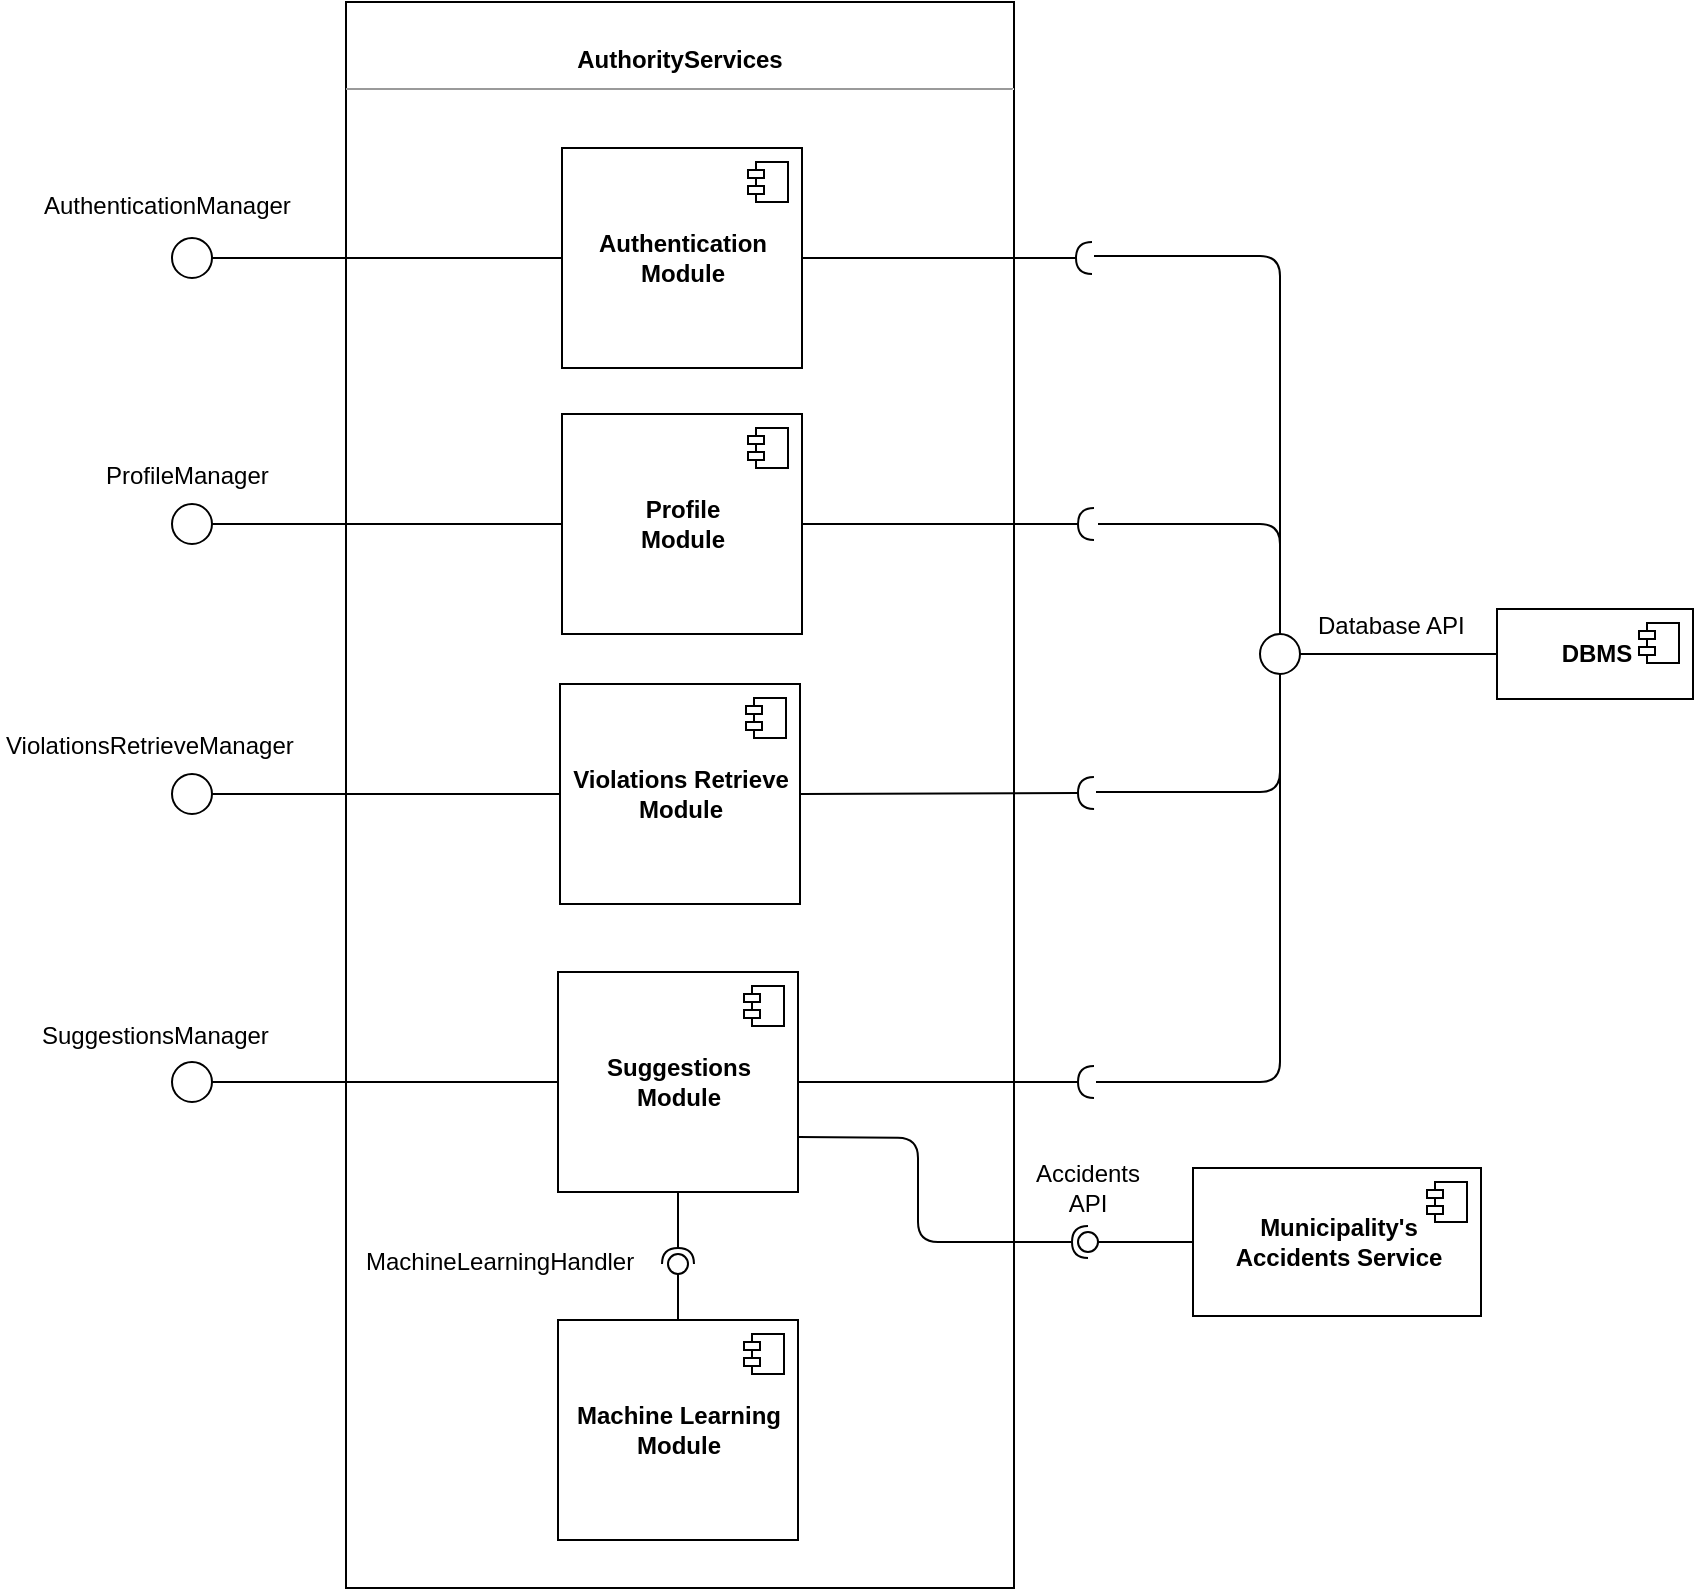 <mxfile version="12.3.2" type="device" pages="1"><diagram id="V_Z0j45es7W_eDkyF3mq" name="Page-1"><mxGraphModel dx="1086" dy="806" grid="0" gridSize="10" guides="1" tooltips="1" connect="1" arrows="1" fold="1" page="1" pageScale="1" pageWidth="827" pageHeight="1169" math="0" shadow="0"><root><mxCell id="0"/><mxCell id="1" parent="0"/><mxCell id="rL7GKfRHslyZWVEl4GQ7-12" value="&lt;p style=&quot;margin: 0px ; margin-top: 4px ; text-align: center&quot;&gt;&lt;b&gt;&lt;br&gt;&lt;/b&gt;&lt;/p&gt;&lt;p style=&quot;margin: 0px ; margin-top: 4px ; text-align: center&quot;&gt;&lt;b&gt;AuthorityServices&lt;/b&gt;&lt;br&gt;&lt;/p&gt;&lt;hr size=&quot;1&quot;&gt;&lt;p style=&quot;margin: 0px ; margin-left: 4px&quot;&gt;&lt;br&gt;&lt;/p&gt;" style="verticalAlign=top;align=left;overflow=fill;fontSize=12;fontFamily=Helvetica;html=1;" parent="1" vertex="1"><mxGeometry x="307" y="34" width="334" height="793" as="geometry"/></mxCell><mxCell id="rL7GKfRHslyZWVEl4GQ7-18" value="&lt;b&gt;Profile&lt;br&gt;Module&lt;br&gt;&lt;/b&gt;" style="html=1;" parent="1" vertex="1"><mxGeometry x="415" y="240" width="120" height="110" as="geometry"/></mxCell><mxCell id="rL7GKfRHslyZWVEl4GQ7-19" value="" style="shape=component;jettyWidth=8;jettyHeight=4;" parent="rL7GKfRHslyZWVEl4GQ7-18" vertex="1"><mxGeometry x="1" width="20" height="20" relative="1" as="geometry"><mxPoint x="-27" y="7" as="offset"/></mxGeometry></mxCell><mxCell id="rL7GKfRHslyZWVEl4GQ7-23" value="" style="edgeStyle=orthogonalEdgeStyle;rounded=0;orthogonalLoop=1;jettySize=auto;html=1;endArrow=none;endFill=0;exitX=1;exitY=0.5;exitDx=0;exitDy=0;exitPerimeter=0;" parent="1" source="rL7GKfRHslyZWVEl4GQ7-21" target="rL7GKfRHslyZWVEl4GQ7-16" edge="1"><mxGeometry relative="1" as="geometry"><mxPoint x="350" y="150.143" as="sourcePoint"/><mxPoint x="415" y="150" as="targetPoint"/><Array as="points"/></mxGeometry></mxCell><mxCell id="rL7GKfRHslyZWVEl4GQ7-21" value="" style="verticalLabelPosition=bottom;verticalAlign=top;html=1;strokeWidth=1;shape=mxgraph.flowchart.on-page_reference;fillColor=none;strokeColor=#000000;" parent="1" vertex="1"><mxGeometry x="220" y="152" width="20" height="20" as="geometry"/></mxCell><mxCell id="rL7GKfRHslyZWVEl4GQ7-39" value="" style="edgeStyle=orthogonalEdgeStyle;rounded=0;orthogonalLoop=1;jettySize=auto;html=1;endArrow=none;endFill=0;" parent="1" source="rL7GKfRHslyZWVEl4GQ7-37" target="rL7GKfRHslyZWVEl4GQ7-18" edge="1"><mxGeometry relative="1" as="geometry"><mxPoint x="320" y="425" as="targetPoint"/></mxGeometry></mxCell><mxCell id="rL7GKfRHslyZWVEl4GQ7-37" value="" style="verticalLabelPosition=bottom;verticalAlign=top;html=1;strokeWidth=1;shape=mxgraph.flowchart.on-page_reference;fillColor=none;strokeColor=#000000;" parent="1" vertex="1"><mxGeometry x="220" y="285" width="20" height="20" as="geometry"/></mxCell><mxCell id="rL7GKfRHslyZWVEl4GQ7-16" value="&lt;b&gt;Authentication&lt;br&gt;Module&lt;/b&gt;" style="html=1;" parent="1" vertex="1"><mxGeometry x="415" y="107" width="120" height="110" as="geometry"/></mxCell><mxCell id="rL7GKfRHslyZWVEl4GQ7-17" value="" style="shape=component;jettyWidth=8;jettyHeight=4;" parent="rL7GKfRHslyZWVEl4GQ7-16" vertex="1"><mxGeometry x="1" width="20" height="20" relative="1" as="geometry"><mxPoint x="-27" y="7" as="offset"/></mxGeometry></mxCell><mxCell id="rL7GKfRHslyZWVEl4GQ7-79" value="&lt;b&gt;DBMS&lt;br&gt;&lt;/b&gt;" style="html=1;" parent="1" vertex="1"><mxGeometry x="882.5" y="337.5" width="98" height="45" as="geometry"/></mxCell><mxCell id="rL7GKfRHslyZWVEl4GQ7-80" value="" style="shape=component;jettyWidth=8;jettyHeight=4;" parent="rL7GKfRHslyZWVEl4GQ7-79" vertex="1"><mxGeometry x="1" width="20" height="20" relative="1" as="geometry"><mxPoint x="-27" y="7" as="offset"/></mxGeometry></mxCell><mxCell id="rL7GKfRHslyZWVEl4GQ7-85" value="" style="edgeStyle=orthogonalEdgeStyle;rounded=0;jumpStyle=none;orthogonalLoop=1;jettySize=auto;html=1;endArrow=none;endFill=0;" parent="1" source="rL7GKfRHslyZWVEl4GQ7-82" target="rL7GKfRHslyZWVEl4GQ7-79" edge="1"><mxGeometry relative="1" as="geometry"><mxPoint x="1045" y="283" as="targetPoint"/></mxGeometry></mxCell><mxCell id="rL7GKfRHslyZWVEl4GQ7-82" value="" style="verticalLabelPosition=bottom;verticalAlign=top;html=1;strokeWidth=1;shape=mxgraph.flowchart.on-page_reference;fillColor=none;strokeColor=#000000;" parent="1" vertex="1"><mxGeometry x="764" y="350" width="20" height="20" as="geometry"/></mxCell><mxCell id="rL7GKfRHslyZWVEl4GQ7-83" value="Database API" style="text;html=1;resizable=0;points=[];autosize=1;align=left;verticalAlign=top;spacingTop=-4;" parent="1" vertex="1"><mxGeometry x="790.5" y="336" width="84" height="14" as="geometry"/></mxCell><mxCell id="rL7GKfRHslyZWVEl4GQ7-86" value="AuthenticationManager" style="text;html=1;resizable=0;points=[];autosize=1;align=left;verticalAlign=top;spacingTop=-4;" parent="1" vertex="1"><mxGeometry x="153.5" y="125.5" width="133" height="14" as="geometry"/></mxCell><mxCell id="rL7GKfRHslyZWVEl4GQ7-88" value="ProfileManager" style="text;html=1;resizable=0;points=[];autosize=1;align=left;verticalAlign=top;spacingTop=-4;" parent="1" vertex="1"><mxGeometry x="184.5" y="260.5" width="91" height="14" as="geometry"/></mxCell><mxCell id="AlO7pYM46LBKCUvQ-NOe-10" value="" style="rounded=0;orthogonalLoop=1;jettySize=auto;html=1;endArrow=halfCircle;endFill=0;entryX=0.5;entryY=0.5;entryDx=0;entryDy=0;endSize=6;strokeWidth=1;" parent="1" source="rL7GKfRHslyZWVEl4GQ7-16" edge="1"><mxGeometry relative="1" as="geometry"><mxPoint x="663" y="162" as="sourcePoint"/><mxPoint x="680" y="162" as="targetPoint"/></mxGeometry></mxCell><mxCell id="AlO7pYM46LBKCUvQ-NOe-30" value="" style="rounded=0;orthogonalLoop=1;jettySize=auto;html=1;endArrow=halfCircle;endFill=0;endSize=6;strokeWidth=1;" parent="1" source="rL7GKfRHslyZWVEl4GQ7-18" edge="1"><mxGeometry relative="1" as="geometry"><mxPoint x="540" y="295" as="sourcePoint"/><mxPoint x="681" y="295" as="targetPoint"/></mxGeometry></mxCell><mxCell id="AlO7pYM46LBKCUvQ-NOe-38" value="" style="endArrow=none;html=1;entryX=0.5;entryY=0;entryDx=0;entryDy=0;entryPerimeter=0;" parent="1" target="rL7GKfRHslyZWVEl4GQ7-82" edge="1"><mxGeometry width="50" height="50" relative="1" as="geometry"><mxPoint x="683" y="295" as="sourcePoint"/><mxPoint x="797" y="303" as="targetPoint"/><Array as="points"><mxPoint x="774" y="295"/></Array></mxGeometry></mxCell><mxCell id="AlO7pYM46LBKCUvQ-NOe-39" value="" style="endArrow=none;html=1;entryX=0.5;entryY=0;entryDx=0;entryDy=0;entryPerimeter=0;" parent="1" target="rL7GKfRHslyZWVEl4GQ7-82" edge="1"><mxGeometry width="50" height="50" relative="1" as="geometry"><mxPoint x="681" y="161" as="sourcePoint"/><mxPoint x="742" y="150" as="targetPoint"/><Array as="points"><mxPoint x="774" y="161"/></Array></mxGeometry></mxCell><mxCell id="AlO7pYM46LBKCUvQ-NOe-40" value="&lt;b&gt;Suggestions&lt;br&gt;Module&lt;br&gt;&lt;/b&gt;" style="html=1;" parent="1" vertex="1"><mxGeometry x="413" y="519" width="120" height="110" as="geometry"/></mxCell><mxCell id="AlO7pYM46LBKCUvQ-NOe-41" value="" style="shape=component;jettyWidth=8;jettyHeight=4;" parent="AlO7pYM46LBKCUvQ-NOe-40" vertex="1"><mxGeometry x="1" width="20" height="20" relative="1" as="geometry"><mxPoint x="-27" y="7" as="offset"/></mxGeometry></mxCell><mxCell id="AlO7pYM46LBKCUvQ-NOe-42" value="" style="rounded=0;orthogonalLoop=1;jettySize=auto;html=1;endArrow=halfCircle;endFill=0;endSize=6;strokeWidth=1;exitX=1;exitY=0.5;exitDx=0;exitDy=0;" parent="1" source="b_RYw9ixtsRjoEYn0_ds-2" edge="1"><mxGeometry relative="1" as="geometry"><mxPoint x="535" y="429.5" as="sourcePoint"/><mxPoint x="681" y="429.5" as="targetPoint"/></mxGeometry></mxCell><mxCell id="AlO7pYM46LBKCUvQ-NOe-43" value="" style="endArrow=none;html=1;entryX=0.5;entryY=1;entryDx=0;entryDy=0;entryPerimeter=0;" parent="1" target="rL7GKfRHslyZWVEl4GQ7-82" edge="1"><mxGeometry width="50" height="50" relative="1" as="geometry"><mxPoint x="682" y="429" as="sourcePoint"/><mxPoint x="955" y="429" as="targetPoint"/><Array as="points"><mxPoint x="774" y="429"/></Array></mxGeometry></mxCell><mxCell id="AlO7pYM46LBKCUvQ-NOe-44" value="&lt;b&gt;Machine Learning&lt;br&gt;Module&lt;br&gt;&lt;/b&gt;" style="html=1;" parent="1" vertex="1"><mxGeometry x="413" y="693" width="120" height="110" as="geometry"/></mxCell><mxCell id="AlO7pYM46LBKCUvQ-NOe-45" value="" style="shape=component;jettyWidth=8;jettyHeight=4;" parent="AlO7pYM46LBKCUvQ-NOe-44" vertex="1"><mxGeometry x="1" width="20" height="20" relative="1" as="geometry"><mxPoint x="-27" y="7" as="offset"/></mxGeometry></mxCell><mxCell id="AlO7pYM46LBKCUvQ-NOe-49" value="" style="verticalLabelPosition=bottom;verticalAlign=top;html=1;strokeWidth=1;shape=mxgraph.flowchart.on-page_reference;fillColor=none;strokeColor=#000000;" parent="1" vertex="1"><mxGeometry x="220" y="420" width="20" height="20" as="geometry"/></mxCell><mxCell id="AlO7pYM46LBKCUvQ-NOe-50" value="" style="endArrow=none;html=1;exitX=1;exitY=0.5;exitDx=0;exitDy=0;exitPerimeter=0;entryX=0;entryY=0.5;entryDx=0;entryDy=0;" parent="1" source="AlO7pYM46LBKCUvQ-NOe-49" target="b_RYw9ixtsRjoEYn0_ds-2" edge="1"><mxGeometry width="50" height="50" relative="1" as="geometry"><mxPoint x="239" y="460" as="sourcePoint"/><mxPoint x="289" y="410" as="targetPoint"/></mxGeometry></mxCell><mxCell id="AlO7pYM46LBKCUvQ-NOe-52" value="ViolationsRetrieveManager" style="text;html=1;resizable=0;points=[];autosize=1;align=left;verticalAlign=top;spacingTop=-4;" parent="1" vertex="1"><mxGeometry x="134.5" y="395.5" width="154" height="14" as="geometry"/></mxCell><mxCell id="b_RYw9ixtsRjoEYn0_ds-2" value="&lt;b&gt;Violations Retrieve&lt;br&gt;Module&lt;br&gt;&lt;/b&gt;" style="html=1;" vertex="1" parent="1"><mxGeometry x="414" y="375" width="120" height="110" as="geometry"/></mxCell><mxCell id="b_RYw9ixtsRjoEYn0_ds-3" value="" style="shape=component;jettyWidth=8;jettyHeight=4;" vertex="1" parent="b_RYw9ixtsRjoEYn0_ds-2"><mxGeometry x="1" width="20" height="20" relative="1" as="geometry"><mxPoint x="-27" y="7" as="offset"/></mxGeometry></mxCell><mxCell id="b_RYw9ixtsRjoEYn0_ds-9" value="" style="rounded=0;orthogonalLoop=1;jettySize=auto;html=1;endArrow=none;endFill=0;" edge="1" target="b_RYw9ixtsRjoEYn0_ds-11" parent="1" source="AlO7pYM46LBKCUvQ-NOe-44"><mxGeometry relative="1" as="geometry"><mxPoint x="455" y="661" as="sourcePoint"/></mxGeometry></mxCell><mxCell id="b_RYw9ixtsRjoEYn0_ds-10" value="" style="rounded=0;orthogonalLoop=1;jettySize=auto;html=1;endArrow=halfCircle;endFill=0;entryX=0.5;entryY=0.5;entryDx=0;entryDy=0;endSize=6;strokeWidth=1;" edge="1" target="b_RYw9ixtsRjoEYn0_ds-11" parent="1" source="AlO7pYM46LBKCUvQ-NOe-40"><mxGeometry relative="1" as="geometry"><mxPoint x="495" y="661" as="sourcePoint"/></mxGeometry></mxCell><mxCell id="b_RYw9ixtsRjoEYn0_ds-11" value="" style="ellipse;whiteSpace=wrap;html=1;fontFamily=Helvetica;fontSize=12;fontColor=#000000;align=center;strokeColor=#000000;fillColor=#ffffff;points=[];aspect=fixed;resizable=0;" vertex="1" parent="1"><mxGeometry x="468" y="660" width="10" height="10" as="geometry"/></mxCell><mxCell id="b_RYw9ixtsRjoEYn0_ds-18" value="" style="edgeStyle=orthogonalEdgeStyle;rounded=0;orthogonalLoop=1;jettySize=auto;html=1;endArrow=none;endFill=0;" edge="1" parent="1" source="b_RYw9ixtsRjoEYn0_ds-14" target="AlO7pYM46LBKCUvQ-NOe-40"><mxGeometry relative="1" as="geometry"><mxPoint x="320" y="574" as="targetPoint"/></mxGeometry></mxCell><mxCell id="b_RYw9ixtsRjoEYn0_ds-14" value="" style="verticalLabelPosition=bottom;verticalAlign=top;html=1;strokeWidth=1;shape=mxgraph.flowchart.on-page_reference;fillColor=none;strokeColor=#000000;" vertex="1" parent="1"><mxGeometry x="220" y="564" width="20" height="20" as="geometry"/></mxCell><mxCell id="b_RYw9ixtsRjoEYn0_ds-19" value="" style="rounded=0;orthogonalLoop=1;jettySize=auto;html=1;endArrow=halfCircle;endFill=0;endSize=6;strokeWidth=1;" edge="1" parent="1" source="AlO7pYM46LBKCUvQ-NOe-40"><mxGeometry relative="1" as="geometry"><mxPoint x="533" y="574.5" as="sourcePoint"/><mxPoint x="681" y="574" as="targetPoint"/></mxGeometry></mxCell><mxCell id="b_RYw9ixtsRjoEYn0_ds-20" value="" style="endArrow=none;html=1;" edge="1" parent="1" target="rL7GKfRHslyZWVEl4GQ7-82"><mxGeometry width="50" height="50" relative="1" as="geometry"><mxPoint x="682" y="574" as="sourcePoint"/><mxPoint x="774" y="515" as="targetPoint"/><Array as="points"><mxPoint x="774" y="574"/></Array></mxGeometry></mxCell><mxCell id="b_RYw9ixtsRjoEYn0_ds-23" value="SuggestionsManager" style="text;html=1;resizable=0;points=[];autosize=1;align=left;verticalAlign=top;spacingTop=-4;" vertex="1" parent="1"><mxGeometry x="152.5" y="540.5" width="123" height="14" as="geometry"/></mxCell><mxCell id="b_RYw9ixtsRjoEYn0_ds-24" value="MachineLearningHandler" style="text;html=1;resizable=0;points=[];autosize=1;align=left;verticalAlign=top;spacingTop=-4;" vertex="1" parent="1"><mxGeometry x="314.5" y="654" width="144" height="14" as="geometry"/></mxCell><mxCell id="b_RYw9ixtsRjoEYn0_ds-25" value="&lt;b&gt;Municipality's &lt;br&gt;Accidents Service&lt;/b&gt;" style="html=1;" vertex="1" parent="1"><mxGeometry x="730.5" y="617" width="144" height="74" as="geometry"/></mxCell><mxCell id="b_RYw9ixtsRjoEYn0_ds-26" value="" style="shape=component;jettyWidth=8;jettyHeight=4;" vertex="1" parent="b_RYw9ixtsRjoEYn0_ds-25"><mxGeometry x="1" width="20" height="20" relative="1" as="geometry"><mxPoint x="-27" y="7" as="offset"/></mxGeometry></mxCell><mxCell id="b_RYw9ixtsRjoEYn0_ds-27" value="" style="rounded=0;orthogonalLoop=1;jettySize=auto;html=1;endArrow=none;endFill=0;exitX=0;exitY=0.5;exitDx=0;exitDy=0;" edge="1" target="b_RYw9ixtsRjoEYn0_ds-29" parent="1" source="b_RYw9ixtsRjoEYn0_ds-25"><mxGeometry relative="1" as="geometry"><mxPoint x="698" y="707" as="sourcePoint"/><Array as="points"/></mxGeometry></mxCell><mxCell id="b_RYw9ixtsRjoEYn0_ds-28" value="" style="rounded=1;orthogonalLoop=1;jettySize=auto;html=1;endArrow=halfCircle;endFill=0;entryX=0.5;entryY=0.5;entryDx=0;entryDy=0;endSize=6;strokeWidth=1;exitX=1;exitY=0.75;exitDx=0;exitDy=0;" edge="1" target="b_RYw9ixtsRjoEYn0_ds-29" parent="1" source="AlO7pYM46LBKCUvQ-NOe-40"><mxGeometry relative="1" as="geometry"><mxPoint x="712" y="654" as="sourcePoint"/><Array as="points"><mxPoint x="593" y="602"/><mxPoint x="593" y="654"/></Array></mxGeometry></mxCell><mxCell id="b_RYw9ixtsRjoEYn0_ds-29" value="" style="ellipse;whiteSpace=wrap;html=1;fontFamily=Helvetica;fontSize=12;fontColor=#000000;align=center;strokeColor=#000000;fillColor=#ffffff;points=[];aspect=fixed;resizable=0;" vertex="1" parent="1"><mxGeometry x="673" y="649" width="10" height="10" as="geometry"/></mxCell><mxCell id="b_RYw9ixtsRjoEYn0_ds-30" value="Accidents API" style="text;html=1;strokeColor=none;fillColor=none;align=center;verticalAlign=middle;whiteSpace=wrap;rounded=0;" vertex="1" parent="1"><mxGeometry x="658" y="617" width="40" height="20" as="geometry"/></mxCell></root></mxGraphModel></diagram></mxfile>